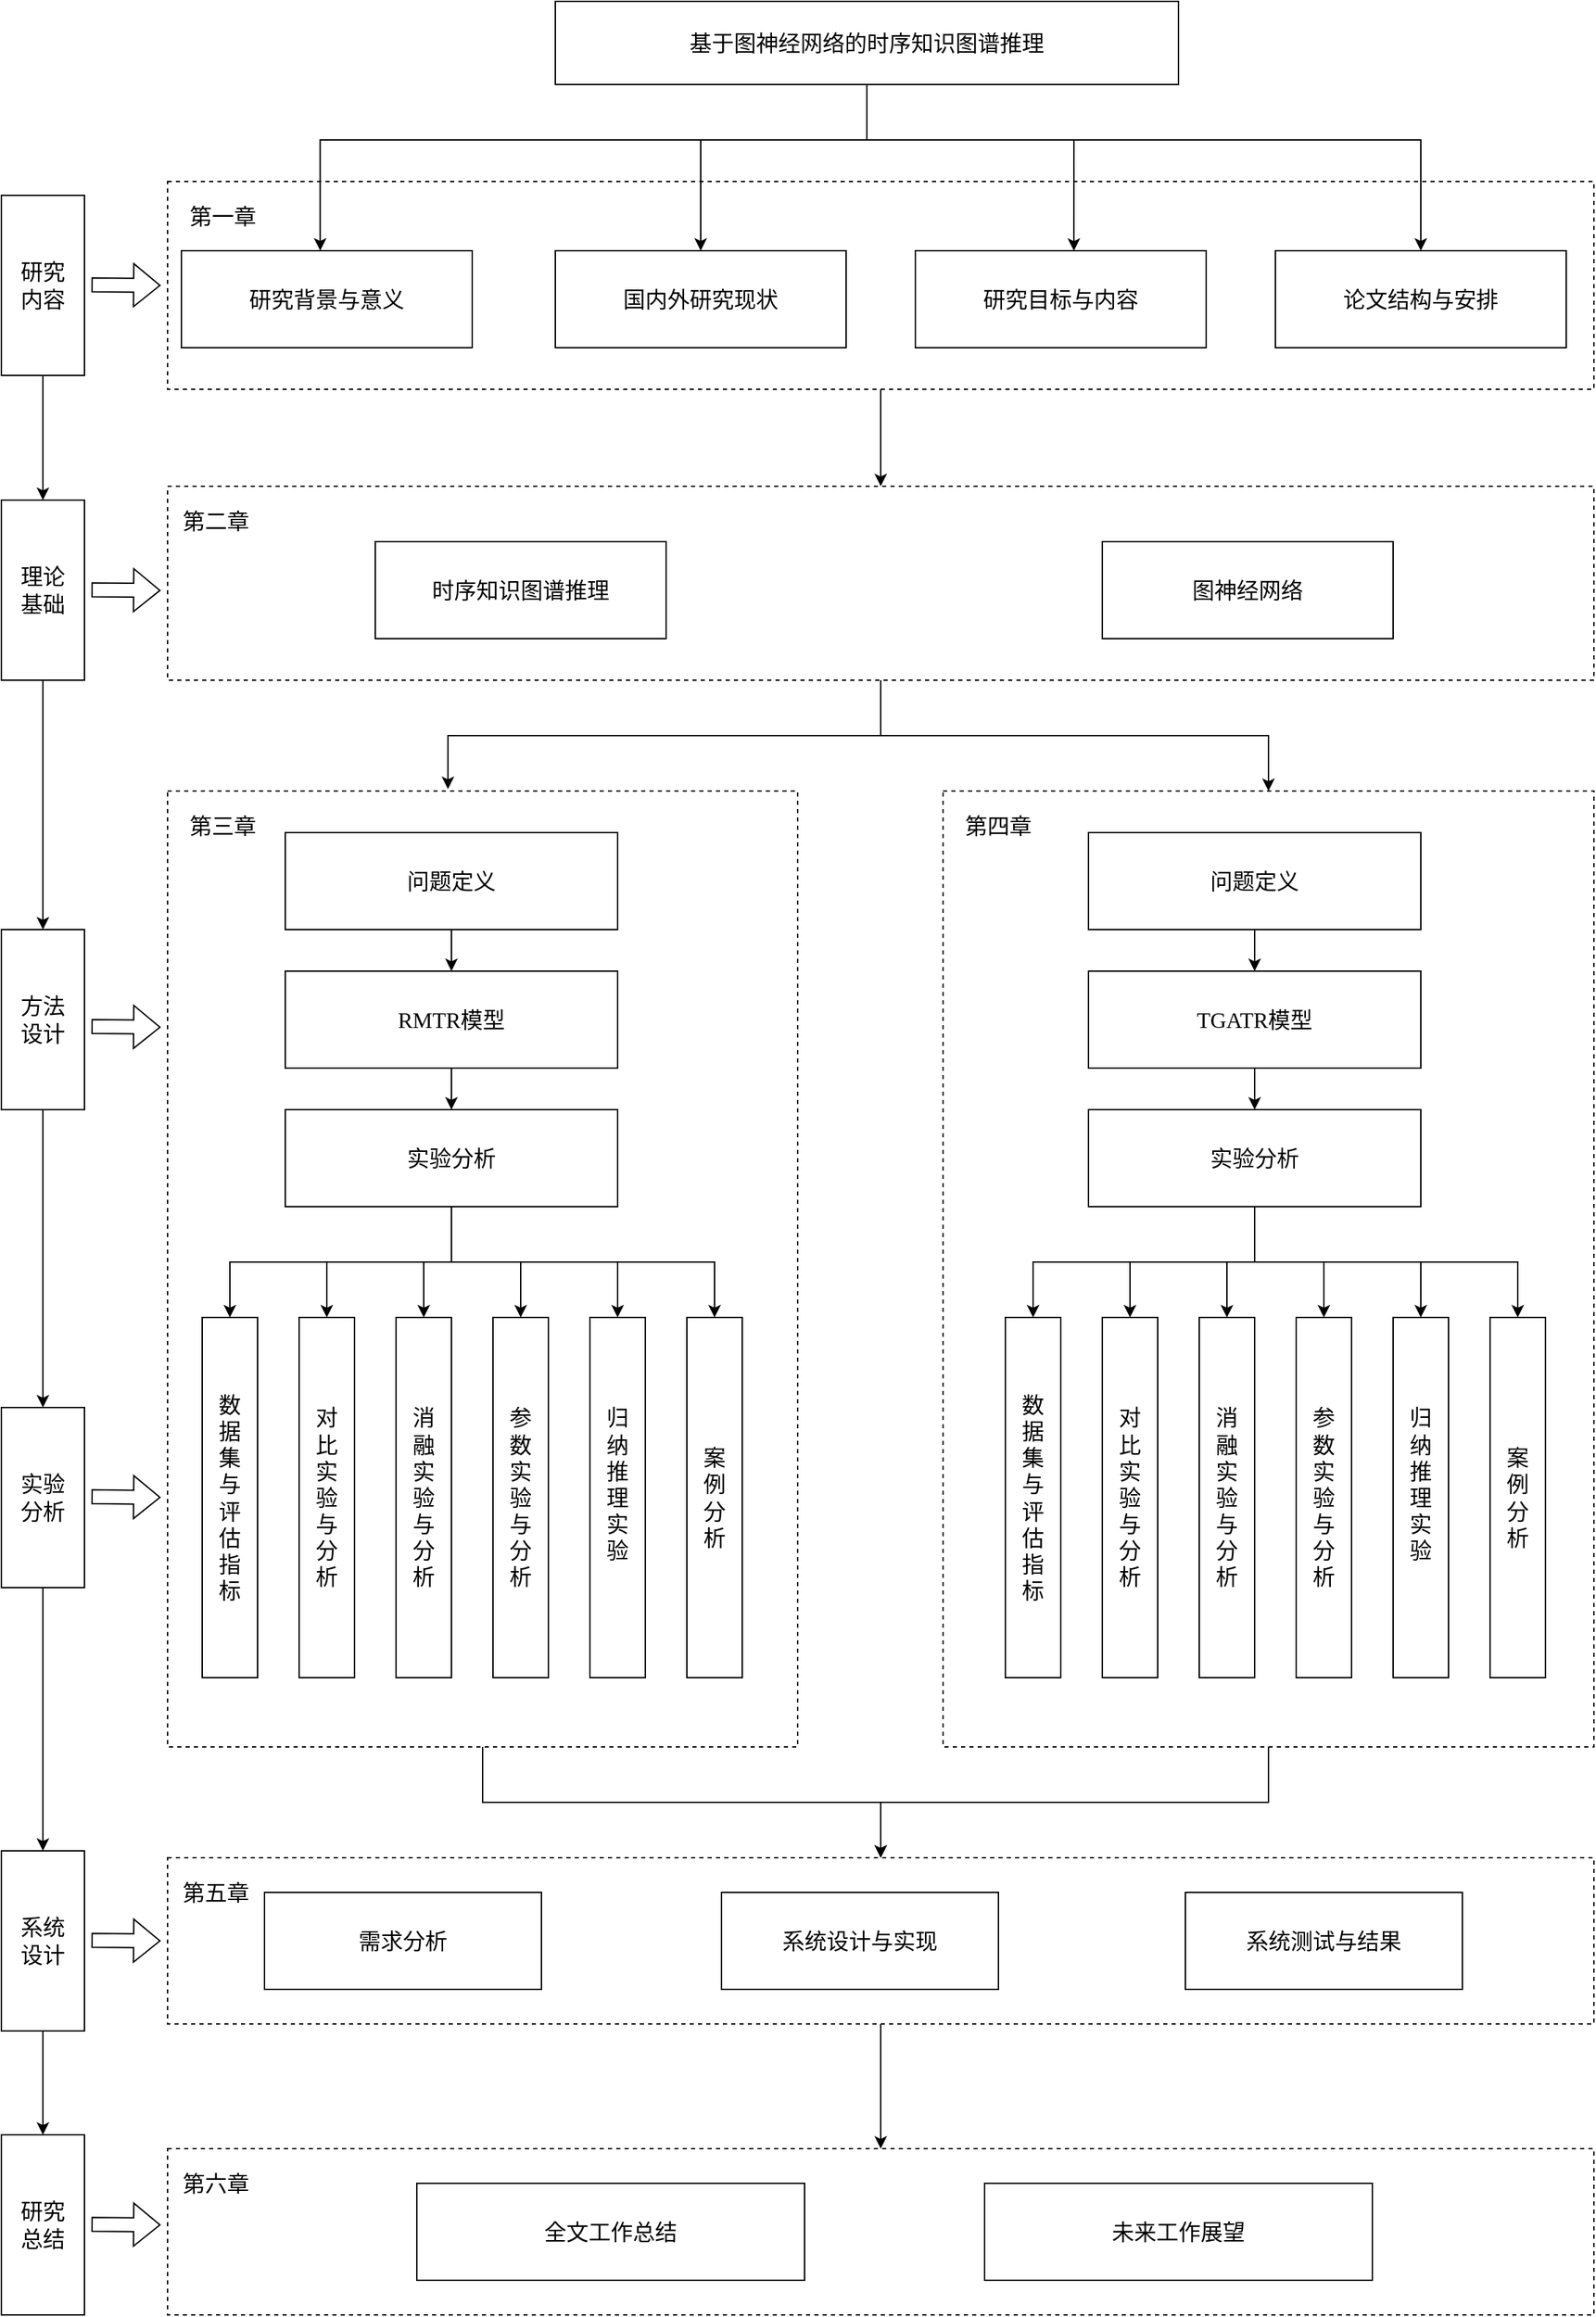 <mxfile version="26.2.8">
  <diagram name="第 1 页" id="F0HeC-jlyTKgT6SJ4sa7">
    <mxGraphModel dx="3323" dy="1913" grid="1" gridSize="10" guides="1" tooltips="1" connect="1" arrows="1" fold="1" page="0" pageScale="1" pageWidth="827" pageHeight="1169" math="0" shadow="0">
      <root>
        <mxCell id="0" />
        <mxCell id="1" parent="0" />
        <mxCell id="E5hLE0DacU0j17QMFrR6-91" style="edgeStyle=orthogonalEdgeStyle;rounded=0;orthogonalLoop=1;jettySize=auto;html=1;entryX=0.5;entryY=0;entryDx=0;entryDy=0;" edge="1" parent="1" source="E5hLE0DacU0j17QMFrR6-58" target="E5hLE0DacU0j17QMFrR6-42">
          <mxGeometry relative="1" as="geometry" />
        </mxCell>
        <mxCell id="E5hLE0DacU0j17QMFrR6-58" value="" style="rounded=0;whiteSpace=wrap;html=1;dashed=1;" vertex="1" parent="1">
          <mxGeometry x="590" y="540" width="470" height="690" as="geometry" />
        </mxCell>
        <mxCell id="E5hLE0DacU0j17QMFrR6-106" style="edgeStyle=orthogonalEdgeStyle;rounded=0;orthogonalLoop=1;jettySize=auto;html=1;entryX=0.5;entryY=0;entryDx=0;entryDy=0;" edge="1" parent="1" source="E5hLE0DacU0j17QMFrR6-42" target="E5hLE0DacU0j17QMFrR6-99">
          <mxGeometry relative="1" as="geometry">
            <mxPoint x="540.0" y="1510" as="targetPoint" />
          </mxGeometry>
        </mxCell>
        <mxCell id="E5hLE0DacU0j17QMFrR6-42" value="" style="rounded=0;whiteSpace=wrap;html=1;dashed=1;" vertex="1" parent="1">
          <mxGeometry x="30" y="1310" width="1030" height="120" as="geometry" />
        </mxCell>
        <mxCell id="E5hLE0DacU0j17QMFrR6-90" style="edgeStyle=orthogonalEdgeStyle;rounded=0;orthogonalLoop=1;jettySize=auto;html=1;entryX=0.5;entryY=0;entryDx=0;entryDy=0;" edge="1" parent="1" source="E5hLE0DacU0j17QMFrR6-40" target="E5hLE0DacU0j17QMFrR6-42">
          <mxGeometry relative="1" as="geometry" />
        </mxCell>
        <mxCell id="E5hLE0DacU0j17QMFrR6-40" value="" style="rounded=0;whiteSpace=wrap;html=1;dashed=1;" vertex="1" parent="1">
          <mxGeometry x="30" y="540" width="455" height="690" as="geometry" />
        </mxCell>
        <mxCell id="E5hLE0DacU0j17QMFrR6-60" style="edgeStyle=orthogonalEdgeStyle;rounded=0;orthogonalLoop=1;jettySize=auto;html=1;fontFamily=Helvetica;fontSize=12;fontColor=default;" edge="1" parent="1" source="E5hLE0DacU0j17QMFrR6-39" target="E5hLE0DacU0j17QMFrR6-58">
          <mxGeometry relative="1" as="geometry" />
        </mxCell>
        <mxCell id="E5hLE0DacU0j17QMFrR6-39" value="" style="rounded=0;whiteSpace=wrap;html=1;dashed=1;" vertex="1" parent="1">
          <mxGeometry x="30" y="320" width="1030" height="140" as="geometry" />
        </mxCell>
        <mxCell id="E5hLE0DacU0j17QMFrR6-114" style="edgeStyle=orthogonalEdgeStyle;rounded=0;orthogonalLoop=1;jettySize=auto;html=1;entryX=0.5;entryY=0;entryDx=0;entryDy=0;" edge="1" parent="1" source="E5hLE0DacU0j17QMFrR6-37" target="E5hLE0DacU0j17QMFrR6-39">
          <mxGeometry relative="1" as="geometry" />
        </mxCell>
        <mxCell id="E5hLE0DacU0j17QMFrR6-37" value="" style="rounded=0;whiteSpace=wrap;html=1;dashed=1;" vertex="1" parent="1">
          <mxGeometry x="30" y="100" width="1030" height="150" as="geometry" />
        </mxCell>
        <mxCell id="E5hLE0DacU0j17QMFrR6-49" style="edgeStyle=orthogonalEdgeStyle;rounded=0;orthogonalLoop=1;jettySize=auto;html=1;entryX=0.5;entryY=0;entryDx=0;entryDy=0;fontFamily=Helvetica;fontSize=12;fontColor=default;" edge="1" parent="1" source="30Qa5ZZo97OTwOvahQVW-1" target="30Qa5ZZo97OTwOvahQVW-9">
          <mxGeometry relative="1" as="geometry">
            <Array as="points">
              <mxPoint x="535" y="70" />
              <mxPoint x="415" y="70" />
            </Array>
          </mxGeometry>
        </mxCell>
        <mxCell id="E5hLE0DacU0j17QMFrR6-51" style="edgeStyle=orthogonalEdgeStyle;rounded=0;orthogonalLoop=1;jettySize=auto;html=1;fontFamily=Helvetica;fontSize=12;fontColor=default;" edge="1" parent="1" source="30Qa5ZZo97OTwOvahQVW-1" target="30Qa5ZZo97OTwOvahQVW-12">
          <mxGeometry relative="1" as="geometry">
            <Array as="points">
              <mxPoint x="535" y="70" />
              <mxPoint x="935" y="70" />
            </Array>
          </mxGeometry>
        </mxCell>
        <mxCell id="30Qa5ZZo97OTwOvahQVW-1" value="&lt;font&gt;基于图神经网络的时序知识图谱推理&lt;/font&gt;" style="rounded=0;whiteSpace=wrap;html=1;fontSize=16;fontFamily=宋体;" parent="1" vertex="1">
          <mxGeometry x="310" y="-30" width="450" height="60" as="geometry" />
        </mxCell>
        <mxCell id="E5hLE0DacU0j17QMFrR6-109" style="edgeStyle=orthogonalEdgeStyle;rounded=0;orthogonalLoop=1;jettySize=auto;html=1;entryX=0.5;entryY=0;entryDx=0;entryDy=0;" edge="1" parent="1" source="30Qa5ZZo97OTwOvahQVW-2" target="30Qa5ZZo97OTwOvahQVW-3">
          <mxGeometry relative="1" as="geometry" />
        </mxCell>
        <mxCell id="30Qa5ZZo97OTwOvahQVW-2" value="&lt;font&gt;研究&lt;/font&gt;&lt;div&gt;&lt;font&gt;内容&lt;/font&gt;&lt;/div&gt;" style="rounded=0;whiteSpace=wrap;html=1;fontSize=16;fontFamily=宋体;" parent="1" vertex="1">
          <mxGeometry x="-90" y="110" width="60" height="130" as="geometry" />
        </mxCell>
        <mxCell id="E5hLE0DacU0j17QMFrR6-110" style="edgeStyle=orthogonalEdgeStyle;rounded=0;orthogonalLoop=1;jettySize=auto;html=1;entryX=0.5;entryY=0;entryDx=0;entryDy=0;" edge="1" parent="1" source="30Qa5ZZo97OTwOvahQVW-3" target="30Qa5ZZo97OTwOvahQVW-4">
          <mxGeometry relative="1" as="geometry" />
        </mxCell>
        <mxCell id="30Qa5ZZo97OTwOvahQVW-3" value="&lt;span&gt;理论&lt;/span&gt;&lt;div&gt;&lt;span&gt;基础&lt;/span&gt;&lt;/div&gt;" style="rounded=0;whiteSpace=wrap;html=1;fontSize=16;fontFamily=宋体;" parent="1" vertex="1">
          <mxGeometry x="-90" y="330" width="60" height="130" as="geometry" />
        </mxCell>
        <mxCell id="E5hLE0DacU0j17QMFrR6-111" style="edgeStyle=orthogonalEdgeStyle;rounded=0;orthogonalLoop=1;jettySize=auto;html=1;entryX=0.5;entryY=0;entryDx=0;entryDy=0;" edge="1" parent="1" source="30Qa5ZZo97OTwOvahQVW-4" target="30Qa5ZZo97OTwOvahQVW-6">
          <mxGeometry relative="1" as="geometry" />
        </mxCell>
        <mxCell id="30Qa5ZZo97OTwOvahQVW-4" value="&lt;span&gt;方法&lt;/span&gt;&lt;div&gt;&lt;span&gt;设计&lt;/span&gt;&lt;/div&gt;" style="rounded=0;whiteSpace=wrap;html=1;fontSize=16;fontFamily=宋体;" parent="1" vertex="1">
          <mxGeometry x="-90" y="640" width="60" height="130" as="geometry" />
        </mxCell>
        <mxCell id="E5hLE0DacU0j17QMFrR6-112" style="edgeStyle=orthogonalEdgeStyle;rounded=0;orthogonalLoop=1;jettySize=auto;html=1;entryX=0.5;entryY=0;entryDx=0;entryDy=0;" edge="1" parent="1" source="30Qa5ZZo97OTwOvahQVW-6" target="30Qa5ZZo97OTwOvahQVW-7">
          <mxGeometry relative="1" as="geometry">
            <mxPoint x="-60" y="1300" as="targetPoint" />
          </mxGeometry>
        </mxCell>
        <mxCell id="30Qa5ZZo97OTwOvahQVW-6" value="&lt;span&gt;实验&lt;/span&gt;&lt;div&gt;&lt;span&gt;分析&lt;/span&gt;&lt;/div&gt;" style="rounded=0;whiteSpace=wrap;html=1;fontSize=16;fontFamily=宋体;" parent="1" vertex="1">
          <mxGeometry x="-90" y="985" width="60" height="130" as="geometry" />
        </mxCell>
        <mxCell id="E5hLE0DacU0j17QMFrR6-113" style="edgeStyle=orthogonalEdgeStyle;rounded=0;orthogonalLoop=1;jettySize=auto;html=1;entryX=0.5;entryY=0;entryDx=0;entryDy=0;" edge="1" parent="1" source="30Qa5ZZo97OTwOvahQVW-7" target="E5hLE0DacU0j17QMFrR6-100">
          <mxGeometry relative="1" as="geometry" />
        </mxCell>
        <mxCell id="30Qa5ZZo97OTwOvahQVW-7" value="系统&lt;div&gt;设计&lt;/div&gt;" style="rounded=0;whiteSpace=wrap;html=1;fontSize=16;fontFamily=宋体;" parent="1" vertex="1">
          <mxGeometry x="-90" y="1305" width="60" height="130" as="geometry" />
        </mxCell>
        <mxCell id="30Qa5ZZo97OTwOvahQVW-8" value="&lt;span&gt;研究背景与意义&lt;/span&gt;" style="rounded=0;whiteSpace=wrap;html=1;fontSize=16;fontFamily=宋体;" parent="1" vertex="1">
          <mxGeometry x="40" y="150" width="210" height="70" as="geometry" />
        </mxCell>
        <mxCell id="30Qa5ZZo97OTwOvahQVW-9" value="&lt;span&gt;国内外研究现状&lt;/span&gt;" style="rounded=0;whiteSpace=wrap;html=1;fontSize=16;fontFamily=宋体;" parent="1" vertex="1">
          <mxGeometry x="310" y="150" width="210" height="70" as="geometry" />
        </mxCell>
        <mxCell id="30Qa5ZZo97OTwOvahQVW-11" value="&lt;span&gt;研究目标与内容&lt;/span&gt;" style="rounded=0;whiteSpace=wrap;html=1;fontSize=16;fontFamily=宋体;" parent="1" vertex="1">
          <mxGeometry x="570" y="150" width="210" height="70" as="geometry" />
        </mxCell>
        <mxCell id="30Qa5ZZo97OTwOvahQVW-12" value="&lt;span&gt;论文结构与安排&lt;/span&gt;" style="rounded=0;whiteSpace=wrap;html=1;fontSize=16;fontFamily=宋体;" parent="1" vertex="1">
          <mxGeometry x="830" y="150" width="210" height="70" as="geometry" />
        </mxCell>
        <mxCell id="E5hLE0DacU0j17QMFrR6-11" value="&lt;span&gt;时序知识图谱推理&lt;/span&gt;" style="rounded=0;whiteSpace=wrap;html=1;fontSize=16;fontFamily=宋体;" vertex="1" parent="1">
          <mxGeometry x="180" y="360" width="210" height="70" as="geometry" />
        </mxCell>
        <mxCell id="E5hLE0DacU0j17QMFrR6-12" value="&lt;span&gt;图神经网络&lt;/span&gt;" style="rounded=0;whiteSpace=wrap;html=1;fontSize=16;fontFamily=宋体;" vertex="1" parent="1">
          <mxGeometry x="705" y="360" width="210" height="70" as="geometry" />
        </mxCell>
        <mxCell id="E5hLE0DacU0j17QMFrR6-61" style="edgeStyle=orthogonalEdgeStyle;rounded=0;orthogonalLoop=1;jettySize=auto;html=1;entryX=0.5;entryY=0;entryDx=0;entryDy=0;" edge="1" parent="1" source="E5hLE0DacU0j17QMFrR6-13" target="E5hLE0DacU0j17QMFrR6-14">
          <mxGeometry relative="1" as="geometry" />
        </mxCell>
        <mxCell id="E5hLE0DacU0j17QMFrR6-13" value="&lt;span&gt;问题定义&lt;/span&gt;" style="rounded=0;whiteSpace=wrap;html=1;fontSize=16;fontFamily=宋体;" vertex="1" parent="1">
          <mxGeometry x="115" y="570" width="240" height="70" as="geometry" />
        </mxCell>
        <mxCell id="E5hLE0DacU0j17QMFrR6-62" style="edgeStyle=orthogonalEdgeStyle;rounded=0;orthogonalLoop=1;jettySize=auto;html=1;entryX=0.5;entryY=0;entryDx=0;entryDy=0;" edge="1" parent="1" source="E5hLE0DacU0j17QMFrR6-14" target="E5hLE0DacU0j17QMFrR6-15">
          <mxGeometry relative="1" as="geometry" />
        </mxCell>
        <mxCell id="E5hLE0DacU0j17QMFrR6-14" value="&lt;span&gt;RMTR模型&lt;/span&gt;" style="rounded=0;whiteSpace=wrap;html=1;fontSize=16;fontFamily=宋体;" vertex="1" parent="1">
          <mxGeometry x="115" y="670" width="240" height="70" as="geometry" />
        </mxCell>
        <mxCell id="E5hLE0DacU0j17QMFrR6-68" style="edgeStyle=orthogonalEdgeStyle;rounded=0;orthogonalLoop=1;jettySize=auto;html=1;entryX=0.5;entryY=0;entryDx=0;entryDy=0;" edge="1" parent="1" source="E5hLE0DacU0j17QMFrR6-15" target="E5hLE0DacU0j17QMFrR6-23">
          <mxGeometry relative="1" as="geometry" />
        </mxCell>
        <mxCell id="E5hLE0DacU0j17QMFrR6-69" style="edgeStyle=orthogonalEdgeStyle;rounded=0;orthogonalLoop=1;jettySize=auto;html=1;" edge="1" parent="1" source="E5hLE0DacU0j17QMFrR6-15" target="E5hLE0DacU0j17QMFrR6-24">
          <mxGeometry relative="1" as="geometry" />
        </mxCell>
        <mxCell id="E5hLE0DacU0j17QMFrR6-70" style="edgeStyle=orthogonalEdgeStyle;rounded=0;orthogonalLoop=1;jettySize=auto;html=1;" edge="1" parent="1" source="E5hLE0DacU0j17QMFrR6-15" target="E5hLE0DacU0j17QMFrR6-26">
          <mxGeometry relative="1" as="geometry">
            <Array as="points">
              <mxPoint x="235" y="880" />
              <mxPoint x="425" y="880" />
            </Array>
          </mxGeometry>
        </mxCell>
        <mxCell id="E5hLE0DacU0j17QMFrR6-72" style="edgeStyle=orthogonalEdgeStyle;rounded=0;orthogonalLoop=1;jettySize=auto;html=1;entryX=0.5;entryY=0;entryDx=0;entryDy=0;" edge="1" parent="1" source="E5hLE0DacU0j17QMFrR6-15" target="E5hLE0DacU0j17QMFrR6-20">
          <mxGeometry relative="1" as="geometry" />
        </mxCell>
        <mxCell id="E5hLE0DacU0j17QMFrR6-73" style="edgeStyle=orthogonalEdgeStyle;rounded=0;orthogonalLoop=1;jettySize=auto;html=1;" edge="1" parent="1" source="E5hLE0DacU0j17QMFrR6-15" target="E5hLE0DacU0j17QMFrR6-21">
          <mxGeometry relative="1" as="geometry" />
        </mxCell>
        <mxCell id="E5hLE0DacU0j17QMFrR6-74" style="edgeStyle=orthogonalEdgeStyle;rounded=0;orthogonalLoop=1;jettySize=auto;html=1;entryX=0.5;entryY=0;entryDx=0;entryDy=0;" edge="1" parent="1" source="E5hLE0DacU0j17QMFrR6-15" target="E5hLE0DacU0j17QMFrR6-19">
          <mxGeometry relative="1" as="geometry">
            <Array as="points">
              <mxPoint x="235" y="880" />
              <mxPoint x="75" y="880" />
            </Array>
          </mxGeometry>
        </mxCell>
        <mxCell id="E5hLE0DacU0j17QMFrR6-15" value="&lt;span&gt;实验分析&lt;/span&gt;" style="rounded=0;whiteSpace=wrap;html=1;fontSize=16;fontFamily=宋体;" vertex="1" parent="1">
          <mxGeometry x="115" y="770" width="240" height="70" as="geometry" />
        </mxCell>
        <mxCell id="E5hLE0DacU0j17QMFrR6-75" style="edgeStyle=orthogonalEdgeStyle;rounded=0;orthogonalLoop=1;jettySize=auto;html=1;entryX=0.5;entryY=0;entryDx=0;entryDy=0;" edge="1" parent="1" source="E5hLE0DacU0j17QMFrR6-16" target="E5hLE0DacU0j17QMFrR6-17">
          <mxGeometry relative="1" as="geometry" />
        </mxCell>
        <mxCell id="E5hLE0DacU0j17QMFrR6-16" value="&lt;span&gt;问题定义&lt;/span&gt;" style="rounded=0;whiteSpace=wrap;html=1;fontSize=16;fontFamily=宋体;" vertex="1" parent="1">
          <mxGeometry x="695" y="570" width="240" height="70" as="geometry" />
        </mxCell>
        <mxCell id="E5hLE0DacU0j17QMFrR6-76" style="edgeStyle=orthogonalEdgeStyle;rounded=0;orthogonalLoop=1;jettySize=auto;html=1;" edge="1" parent="1" source="E5hLE0DacU0j17QMFrR6-17" target="E5hLE0DacU0j17QMFrR6-18">
          <mxGeometry relative="1" as="geometry" />
        </mxCell>
        <mxCell id="E5hLE0DacU0j17QMFrR6-17" value="&lt;span&gt;TGATR模型&lt;/span&gt;" style="rounded=0;whiteSpace=wrap;html=1;fontSize=16;fontFamily=宋体;" vertex="1" parent="1">
          <mxGeometry x="695" y="670" width="240" height="70" as="geometry" />
        </mxCell>
        <mxCell id="E5hLE0DacU0j17QMFrR6-77" style="edgeStyle=orthogonalEdgeStyle;rounded=0;orthogonalLoop=1;jettySize=auto;html=1;entryX=0.5;entryY=0;entryDx=0;entryDy=0;" edge="1" parent="1" source="E5hLE0DacU0j17QMFrR6-18" target="E5hLE0DacU0j17QMFrR6-29">
          <mxGeometry relative="1" as="geometry">
            <Array as="points">
              <mxPoint x="815" y="880" />
              <mxPoint x="655" y="880" />
            </Array>
          </mxGeometry>
        </mxCell>
        <mxCell id="E5hLE0DacU0j17QMFrR6-78" style="edgeStyle=orthogonalEdgeStyle;rounded=0;orthogonalLoop=1;jettySize=auto;html=1;" edge="1" parent="1" source="E5hLE0DacU0j17QMFrR6-18" target="E5hLE0DacU0j17QMFrR6-30">
          <mxGeometry relative="1" as="geometry" />
        </mxCell>
        <mxCell id="E5hLE0DacU0j17QMFrR6-79" style="edgeStyle=orthogonalEdgeStyle;rounded=0;orthogonalLoop=1;jettySize=auto;html=1;entryX=0.5;entryY=0;entryDx=0;entryDy=0;" edge="1" parent="1" source="E5hLE0DacU0j17QMFrR6-18" target="E5hLE0DacU0j17QMFrR6-31">
          <mxGeometry relative="1" as="geometry" />
        </mxCell>
        <mxCell id="E5hLE0DacU0j17QMFrR6-80" style="edgeStyle=orthogonalEdgeStyle;rounded=0;orthogonalLoop=1;jettySize=auto;html=1;" edge="1" parent="1" source="E5hLE0DacU0j17QMFrR6-18" target="E5hLE0DacU0j17QMFrR6-32">
          <mxGeometry relative="1" as="geometry" />
        </mxCell>
        <mxCell id="E5hLE0DacU0j17QMFrR6-81" style="edgeStyle=orthogonalEdgeStyle;rounded=0;orthogonalLoop=1;jettySize=auto;html=1;entryX=0.5;entryY=0;entryDx=0;entryDy=0;" edge="1" parent="1" source="E5hLE0DacU0j17QMFrR6-18" target="E5hLE0DacU0j17QMFrR6-33">
          <mxGeometry relative="1" as="geometry" />
        </mxCell>
        <mxCell id="E5hLE0DacU0j17QMFrR6-82" style="edgeStyle=orthogonalEdgeStyle;rounded=0;orthogonalLoop=1;jettySize=auto;html=1;entryX=0.5;entryY=0;entryDx=0;entryDy=0;" edge="1" parent="1" source="E5hLE0DacU0j17QMFrR6-18" target="E5hLE0DacU0j17QMFrR6-34">
          <mxGeometry relative="1" as="geometry">
            <Array as="points">
              <mxPoint x="815" y="880" />
              <mxPoint x="1005" y="880" />
            </Array>
          </mxGeometry>
        </mxCell>
        <mxCell id="E5hLE0DacU0j17QMFrR6-18" value="&lt;span&gt;&lt;font&gt;实验分析&lt;/font&gt;&lt;/span&gt;" style="rounded=0;whiteSpace=wrap;html=1;fontSize=16;fontFamily=宋体;" vertex="1" parent="1">
          <mxGeometry x="695" y="770" width="240" height="70" as="geometry" />
        </mxCell>
        <mxCell id="E5hLE0DacU0j17QMFrR6-19" value="&lt;span&gt;数&lt;/span&gt;&lt;div&gt;&lt;span&gt;据&lt;/span&gt;&lt;/div&gt;&lt;div&gt;&lt;span&gt;集&lt;/span&gt;&lt;/div&gt;&lt;div&gt;&lt;span&gt;与&lt;/span&gt;&lt;/div&gt;&lt;div&gt;&lt;span&gt;评&lt;/span&gt;&lt;/div&gt;&lt;div&gt;&lt;span&gt;估&lt;/span&gt;&lt;/div&gt;&lt;div&gt;&lt;span&gt;指&lt;/span&gt;&lt;/div&gt;&lt;div&gt;&lt;span&gt;标&lt;/span&gt;&lt;/div&gt;" style="rounded=0;whiteSpace=wrap;html=1;fontSize=16;fontFamily=宋体;" vertex="1" parent="1">
          <mxGeometry x="55" y="920" width="40" height="260" as="geometry" />
        </mxCell>
        <mxCell id="E5hLE0DacU0j17QMFrR6-20" value="&lt;span&gt;对&lt;/span&gt;&lt;div&gt;&lt;span&gt;比&lt;/span&gt;&lt;/div&gt;&lt;div&gt;&lt;span&gt;实&lt;/span&gt;&lt;/div&gt;&lt;div&gt;&lt;span&gt;验&lt;/span&gt;&lt;/div&gt;&lt;div&gt;&lt;span&gt;与&lt;/span&gt;&lt;/div&gt;&lt;div&gt;&lt;span&gt;分&lt;/span&gt;&lt;/div&gt;&lt;div&gt;&lt;span&gt;析&lt;/span&gt;&lt;/div&gt;" style="rounded=0;whiteSpace=wrap;html=1;fontSize=16;fontFamily=宋体;" vertex="1" parent="1">
          <mxGeometry x="125" y="920" width="40" height="260" as="geometry" />
        </mxCell>
        <mxCell id="E5hLE0DacU0j17QMFrR6-21" value="&lt;span&gt;消&lt;/span&gt;&lt;div&gt;&lt;span&gt;融&lt;/span&gt;&lt;br&gt;&lt;div&gt;&lt;span&gt;实&lt;/span&gt;&lt;/div&gt;&lt;div&gt;&lt;span&gt;验&lt;/span&gt;&lt;/div&gt;&lt;div&gt;&lt;span&gt;与&lt;/span&gt;&lt;/div&gt;&lt;div&gt;&lt;span&gt;分&lt;/span&gt;&lt;/div&gt;&lt;div&gt;&lt;span&gt;析&lt;/span&gt;&lt;/div&gt;&lt;/div&gt;" style="rounded=0;whiteSpace=wrap;html=1;fontSize=16;fontFamily=宋体;" vertex="1" parent="1">
          <mxGeometry x="195" y="920" width="40" height="260" as="geometry" />
        </mxCell>
        <mxCell id="E5hLE0DacU0j17QMFrR6-23" value="&lt;span&gt;参&lt;/span&gt;&lt;div&gt;&lt;span&gt;数&lt;/span&gt;&lt;/div&gt;&lt;div&gt;&lt;span&gt;实&lt;/span&gt;&lt;/div&gt;&lt;div&gt;&lt;span&gt;验&lt;/span&gt;&lt;/div&gt;&lt;div&gt;&lt;span&gt;与&lt;/span&gt;&lt;/div&gt;&lt;div&gt;&lt;span&gt;分&lt;/span&gt;&lt;/div&gt;&lt;div&gt;&lt;span&gt;析&lt;/span&gt;&lt;/div&gt;" style="rounded=0;whiteSpace=wrap;html=1;fontSize=16;fontFamily=宋体;" vertex="1" parent="1">
          <mxGeometry x="265" y="920" width="40" height="260" as="geometry" />
        </mxCell>
        <mxCell id="E5hLE0DacU0j17QMFrR6-24" value="&lt;span&gt;归&lt;/span&gt;&lt;div&gt;&lt;span&gt;纳&lt;/span&gt;&lt;/div&gt;&lt;div&gt;&lt;span&gt;推&lt;/span&gt;&lt;/div&gt;&lt;div&gt;&lt;span&gt;理&lt;/span&gt;&lt;/div&gt;&lt;div&gt;&lt;span&gt;实&lt;/span&gt;&lt;/div&gt;&lt;div&gt;&lt;span&gt;验&lt;/span&gt;&lt;br&gt;&lt;div&gt;&lt;br&gt;&lt;/div&gt;&lt;/div&gt;" style="rounded=0;whiteSpace=wrap;html=1;fontSize=16;fontFamily=宋体;" vertex="1" parent="1">
          <mxGeometry x="335" y="920" width="40" height="260" as="geometry" />
        </mxCell>
        <mxCell id="E5hLE0DacU0j17QMFrR6-26" value="&lt;div&gt;&lt;div&gt;&lt;span&gt;案&lt;/span&gt;&lt;/div&gt;&lt;div&gt;&lt;span&gt;例&lt;/span&gt;&lt;/div&gt;&lt;div&gt;&lt;span&gt;分&lt;/span&gt;&lt;/div&gt;&lt;div&gt;&lt;span&gt;析&lt;/span&gt;&lt;/div&gt;&lt;/div&gt;" style="rounded=0;whiteSpace=wrap;html=1;fontSize=16;fontFamily=宋体;" vertex="1" parent="1">
          <mxGeometry x="405" y="920" width="40" height="260" as="geometry" />
        </mxCell>
        <mxCell id="E5hLE0DacU0j17QMFrR6-29" value="&lt;span&gt;数&lt;/span&gt;&lt;div&gt;&lt;span&gt;据&lt;/span&gt;&lt;/div&gt;&lt;div&gt;&lt;span&gt;集&lt;/span&gt;&lt;/div&gt;&lt;div&gt;&lt;span&gt;与&lt;/span&gt;&lt;/div&gt;&lt;div&gt;&lt;span&gt;评&lt;/span&gt;&lt;/div&gt;&lt;div&gt;&lt;span&gt;估&lt;/span&gt;&lt;/div&gt;&lt;div&gt;&lt;span&gt;指&lt;/span&gt;&lt;/div&gt;&lt;div&gt;&lt;span&gt;标&lt;/span&gt;&lt;/div&gt;" style="rounded=0;whiteSpace=wrap;html=1;fontSize=16;fontFamily=宋体;" vertex="1" parent="1">
          <mxGeometry x="635" y="920" width="40" height="260" as="geometry" />
        </mxCell>
        <mxCell id="E5hLE0DacU0j17QMFrR6-30" value="&lt;span&gt;对&lt;/span&gt;&lt;div&gt;&lt;span&gt;比&lt;/span&gt;&lt;/div&gt;&lt;div&gt;&lt;span&gt;实&lt;/span&gt;&lt;/div&gt;&lt;div&gt;&lt;span&gt;验&lt;/span&gt;&lt;/div&gt;&lt;div&gt;&lt;span&gt;与&lt;/span&gt;&lt;/div&gt;&lt;div&gt;&lt;span&gt;分&lt;/span&gt;&lt;/div&gt;&lt;div&gt;&lt;span&gt;析&lt;/span&gt;&lt;/div&gt;" style="rounded=0;whiteSpace=wrap;html=1;fontSize=16;fontFamily=宋体;" vertex="1" parent="1">
          <mxGeometry x="705" y="920" width="40" height="260" as="geometry" />
        </mxCell>
        <mxCell id="E5hLE0DacU0j17QMFrR6-31" value="&lt;span&gt;消&lt;/span&gt;&lt;div&gt;&lt;span&gt;融&lt;/span&gt;&lt;br&gt;&lt;div&gt;&lt;span&gt;实&lt;/span&gt;&lt;/div&gt;&lt;div&gt;&lt;span&gt;验&lt;/span&gt;&lt;/div&gt;&lt;div&gt;&lt;span&gt;与&lt;/span&gt;&lt;/div&gt;&lt;div&gt;&lt;span&gt;分&lt;/span&gt;&lt;/div&gt;&lt;div&gt;&lt;span&gt;析&lt;/span&gt;&lt;/div&gt;&lt;/div&gt;" style="rounded=0;whiteSpace=wrap;html=1;fontSize=16;fontFamily=宋体;" vertex="1" parent="1">
          <mxGeometry x="775" y="920" width="40" height="260" as="geometry" />
        </mxCell>
        <mxCell id="E5hLE0DacU0j17QMFrR6-32" value="&lt;span&gt;参&lt;/span&gt;&lt;div&gt;&lt;span&gt;数&lt;/span&gt;&lt;/div&gt;&lt;div&gt;&lt;span&gt;实&lt;/span&gt;&lt;/div&gt;&lt;div&gt;&lt;span&gt;验&lt;/span&gt;&lt;/div&gt;&lt;div&gt;&lt;span&gt;与&lt;/span&gt;&lt;/div&gt;&lt;div&gt;&lt;span&gt;分&lt;/span&gt;&lt;/div&gt;&lt;div&gt;&lt;span&gt;析&lt;/span&gt;&lt;/div&gt;" style="rounded=0;whiteSpace=wrap;html=1;fontSize=16;fontFamily=宋体;" vertex="1" parent="1">
          <mxGeometry x="845" y="920" width="40" height="260" as="geometry" />
        </mxCell>
        <mxCell id="E5hLE0DacU0j17QMFrR6-33" value="&lt;span&gt;归&lt;/span&gt;&lt;div&gt;&lt;span&gt;纳&lt;/span&gt;&lt;/div&gt;&lt;div&gt;&lt;span&gt;推&lt;/span&gt;&lt;/div&gt;&lt;div&gt;&lt;span&gt;理&lt;/span&gt;&lt;/div&gt;&lt;div&gt;&lt;span&gt;实&lt;/span&gt;&lt;/div&gt;&lt;div&gt;&lt;span&gt;验&lt;/span&gt;&lt;br&gt;&lt;div&gt;&lt;br&gt;&lt;/div&gt;&lt;/div&gt;" style="rounded=0;whiteSpace=wrap;html=1;fontSize=16;fontFamily=宋体;" vertex="1" parent="1">
          <mxGeometry x="915" y="920" width="40" height="260" as="geometry" />
        </mxCell>
        <mxCell id="E5hLE0DacU0j17QMFrR6-34" value="&lt;div&gt;&lt;div&gt;&lt;span&gt;案&lt;/span&gt;&lt;/div&gt;&lt;div&gt;&lt;span&gt;例&lt;/span&gt;&lt;/div&gt;&lt;div&gt;&lt;span&gt;分&lt;/span&gt;&lt;/div&gt;&lt;div&gt;&lt;span&gt;析&lt;/span&gt;&lt;/div&gt;&lt;/div&gt;" style="rounded=0;whiteSpace=wrap;html=1;fontSize=16;fontFamily=宋体;" vertex="1" parent="1">
          <mxGeometry x="985" y="920" width="40" height="260" as="geometry" />
        </mxCell>
        <mxCell id="E5hLE0DacU0j17QMFrR6-35" value="&lt;span&gt;需求分析&lt;/span&gt;" style="rounded=0;whiteSpace=wrap;html=1;fontSize=16;fontFamily=宋体;" vertex="1" parent="1">
          <mxGeometry x="100" y="1335" width="200" height="70" as="geometry" />
        </mxCell>
        <mxCell id="E5hLE0DacU0j17QMFrR6-43" value="" style="shape=flexArrow;endArrow=classic;html=1;rounded=0;fontFamily=Helvetica;fontSize=12;fontColor=default;" edge="1" parent="1">
          <mxGeometry width="50" height="50" relative="1" as="geometry">
            <mxPoint x="-25" y="174.57" as="sourcePoint" />
            <mxPoint x="25" y="175.04" as="targetPoint" />
          </mxGeometry>
        </mxCell>
        <mxCell id="E5hLE0DacU0j17QMFrR6-44" value="" style="shape=flexArrow;endArrow=classic;html=1;rounded=0;fontFamily=Helvetica;fontSize=12;fontColor=default;" edge="1" parent="1">
          <mxGeometry width="50" height="50" relative="1" as="geometry">
            <mxPoint x="-25" y="394.72" as="sourcePoint" />
            <mxPoint x="25" y="395.19" as="targetPoint" />
          </mxGeometry>
        </mxCell>
        <mxCell id="E5hLE0DacU0j17QMFrR6-45" value="" style="shape=flexArrow;endArrow=classic;html=1;rounded=0;fontFamily=Helvetica;fontSize=12;fontColor=default;" edge="1" parent="1">
          <mxGeometry width="50" height="50" relative="1" as="geometry">
            <mxPoint x="-25" y="710" as="sourcePoint" />
            <mxPoint x="25" y="710.47" as="targetPoint" />
          </mxGeometry>
        </mxCell>
        <mxCell id="E5hLE0DacU0j17QMFrR6-46" value="" style="shape=flexArrow;endArrow=classic;html=1;rounded=0;fontFamily=Helvetica;fontSize=12;fontColor=default;" edge="1" parent="1">
          <mxGeometry width="50" height="50" relative="1" as="geometry">
            <mxPoint x="-25" y="1049.41" as="sourcePoint" />
            <mxPoint x="25" y="1049.88" as="targetPoint" />
          </mxGeometry>
        </mxCell>
        <mxCell id="E5hLE0DacU0j17QMFrR6-47" value="" style="shape=flexArrow;endArrow=classic;html=1;rounded=0;fontFamily=Helvetica;fontSize=12;fontColor=default;" edge="1" parent="1">
          <mxGeometry width="50" height="50" relative="1" as="geometry">
            <mxPoint x="-25" y="1369.57" as="sourcePoint" />
            <mxPoint x="25" y="1370.04" as="targetPoint" />
          </mxGeometry>
        </mxCell>
        <mxCell id="E5hLE0DacU0j17QMFrR6-48" style="edgeStyle=orthogonalEdgeStyle;rounded=0;orthogonalLoop=1;jettySize=auto;html=1;entryX=0.107;entryY=0.333;entryDx=0;entryDy=0;entryPerimeter=0;fontFamily=Helvetica;fontSize=12;fontColor=default;" edge="1" parent="1" source="30Qa5ZZo97OTwOvahQVW-1" target="E5hLE0DacU0j17QMFrR6-37">
          <mxGeometry relative="1" as="geometry">
            <Array as="points">
              <mxPoint x="535" y="70" />
              <mxPoint x="140" y="70" />
            </Array>
          </mxGeometry>
        </mxCell>
        <mxCell id="E5hLE0DacU0j17QMFrR6-50" style="edgeStyle=orthogonalEdgeStyle;rounded=0;orthogonalLoop=1;jettySize=auto;html=1;entryX=0.545;entryY=0.001;entryDx=0;entryDy=0;entryPerimeter=0;fontFamily=Helvetica;fontSize=12;fontColor=default;" edge="1" parent="1" source="30Qa5ZZo97OTwOvahQVW-1" target="30Qa5ZZo97OTwOvahQVW-11">
          <mxGeometry relative="1" as="geometry">
            <Array as="points">
              <mxPoint x="535" y="70" />
              <mxPoint x="685" y="70" />
            </Array>
          </mxGeometry>
        </mxCell>
        <mxCell id="E5hLE0DacU0j17QMFrR6-59" style="edgeStyle=orthogonalEdgeStyle;rounded=0;orthogonalLoop=1;jettySize=auto;html=1;entryX=0.445;entryY=-0.002;entryDx=0;entryDy=0;entryPerimeter=0;fontFamily=Helvetica;fontSize=12;fontColor=default;" edge="1" parent="1" source="E5hLE0DacU0j17QMFrR6-39" target="E5hLE0DacU0j17QMFrR6-40">
          <mxGeometry relative="1" as="geometry" />
        </mxCell>
        <mxCell id="E5hLE0DacU0j17QMFrR6-92" value="&lt;font style=&quot;font-size: 16px;&quot; face=&quot;宋体&quot;&gt;第一章&lt;/font&gt;" style="text;html=1;align=center;verticalAlign=middle;whiteSpace=wrap;rounded=0;" vertex="1" parent="1">
          <mxGeometry x="40" y="110" width="60" height="30" as="geometry" />
        </mxCell>
        <mxCell id="E5hLE0DacU0j17QMFrR6-94" value="&lt;font style=&quot;font-size: 16px;&quot; face=&quot;宋体&quot;&gt;第二章&lt;/font&gt;" style="text;html=1;align=center;verticalAlign=middle;whiteSpace=wrap;rounded=0;" vertex="1" parent="1">
          <mxGeometry x="35" y="330" width="60" height="30" as="geometry" />
        </mxCell>
        <mxCell id="E5hLE0DacU0j17QMFrR6-95" value="&lt;font style=&quot;font-size: 16px;&quot; face=&quot;宋体&quot;&gt;第三章&lt;/font&gt;" style="text;html=1;align=center;verticalAlign=middle;whiteSpace=wrap;rounded=0;" vertex="1" parent="1">
          <mxGeometry x="40" y="550" width="60" height="30" as="geometry" />
        </mxCell>
        <mxCell id="E5hLE0DacU0j17QMFrR6-96" value="&lt;font style=&quot;font-size: 16px;&quot; face=&quot;宋体&quot;&gt;第四章&lt;/font&gt;" style="text;html=1;align=center;verticalAlign=middle;whiteSpace=wrap;rounded=0;" vertex="1" parent="1">
          <mxGeometry x="600" y="550" width="60" height="30" as="geometry" />
        </mxCell>
        <mxCell id="E5hLE0DacU0j17QMFrR6-97" value="&lt;font style=&quot;font-size: 16px;&quot; face=&quot;宋体&quot;&gt;第五章&lt;/font&gt;" style="text;html=1;align=center;verticalAlign=middle;whiteSpace=wrap;rounded=0;" vertex="1" parent="1">
          <mxGeometry x="35" y="1320" width="60" height="30" as="geometry" />
        </mxCell>
        <mxCell id="E5hLE0DacU0j17QMFrR6-99" value="" style="rounded=0;whiteSpace=wrap;html=1;dashed=1;" vertex="1" parent="1">
          <mxGeometry x="30" y="1520" width="1030" height="120" as="geometry" />
        </mxCell>
        <mxCell id="E5hLE0DacU0j17QMFrR6-100" value="研究&lt;div&gt;总结&lt;/div&gt;" style="rounded=0;whiteSpace=wrap;html=1;fontSize=16;fontFamily=宋体;" vertex="1" parent="1">
          <mxGeometry x="-90" y="1510" width="60" height="130" as="geometry" />
        </mxCell>
        <mxCell id="E5hLE0DacU0j17QMFrR6-101" value="&lt;span&gt;全文工作总结&lt;/span&gt;" style="rounded=0;whiteSpace=wrap;html=1;fontSize=16;fontFamily=宋体;" vertex="1" parent="1">
          <mxGeometry x="210" y="1545" width="280" height="70" as="geometry" />
        </mxCell>
        <mxCell id="E5hLE0DacU0j17QMFrR6-102" value="" style="shape=flexArrow;endArrow=classic;html=1;rounded=0;fontFamily=Helvetica;fontSize=12;fontColor=default;" edge="1" parent="1">
          <mxGeometry width="50" height="50" relative="1" as="geometry">
            <mxPoint x="-25" y="1574.57" as="sourcePoint" />
            <mxPoint x="25" y="1575.04" as="targetPoint" />
          </mxGeometry>
        </mxCell>
        <mxCell id="E5hLE0DacU0j17QMFrR6-103" value="&lt;span&gt;系统设计与实现&lt;/span&gt;" style="rounded=0;whiteSpace=wrap;html=1;fontSize=16;fontFamily=宋体;" vertex="1" parent="1">
          <mxGeometry x="430" y="1335" width="200" height="70" as="geometry" />
        </mxCell>
        <mxCell id="E5hLE0DacU0j17QMFrR6-104" value="&lt;span&gt;系统测试与结果&lt;/span&gt;" style="rounded=0;whiteSpace=wrap;html=1;fontSize=16;fontFamily=宋体;" vertex="1" parent="1">
          <mxGeometry x="765" y="1335" width="200" height="70" as="geometry" />
        </mxCell>
        <mxCell id="E5hLE0DacU0j17QMFrR6-105" value="未来工作展望" style="rounded=0;whiteSpace=wrap;html=1;fontSize=16;fontFamily=宋体;" vertex="1" parent="1">
          <mxGeometry x="620" y="1545" width="280" height="70" as="geometry" />
        </mxCell>
        <mxCell id="E5hLE0DacU0j17QMFrR6-108" value="&lt;font style=&quot;font-size: 16px;&quot; face=&quot;宋体&quot;&gt;第六章&lt;/font&gt;" style="text;html=1;align=center;verticalAlign=middle;whiteSpace=wrap;rounded=0;" vertex="1" parent="1">
          <mxGeometry x="35" y="1530" width="60" height="30" as="geometry" />
        </mxCell>
      </root>
    </mxGraphModel>
  </diagram>
</mxfile>
